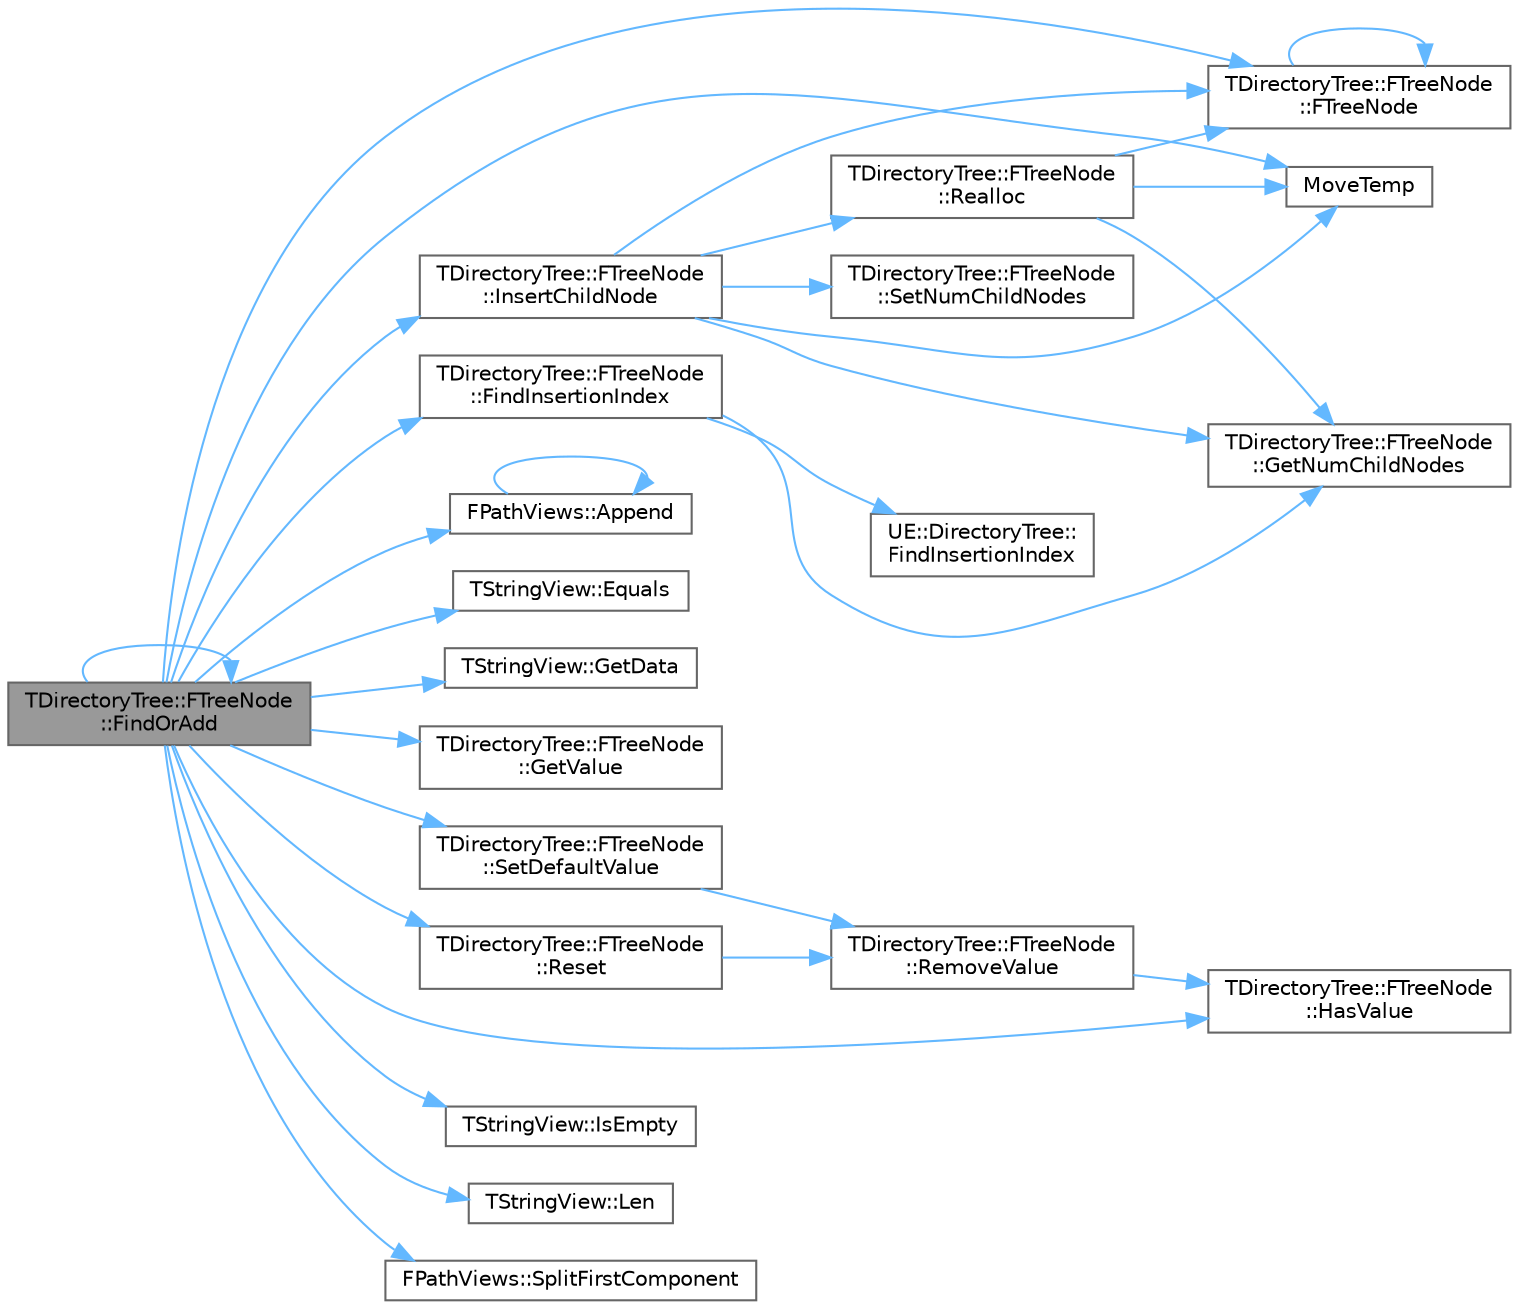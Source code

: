 digraph "TDirectoryTree::FTreeNode::FindOrAdd"
{
 // INTERACTIVE_SVG=YES
 // LATEX_PDF_SIZE
  bgcolor="transparent";
  edge [fontname=Helvetica,fontsize=10,labelfontname=Helvetica,labelfontsize=10];
  node [fontname=Helvetica,fontsize=10,shape=box,height=0.2,width=0.4];
  rankdir="LR";
  Node1 [id="Node000001",label="TDirectoryTree::FTreeNode\l::FindOrAdd",height=0.2,width=0.4,color="gray40", fillcolor="grey60", style="filled", fontcolor="black",tooltip="Recursively search the node's subtree to find the given relative directory name, adding nodes for the..."];
  Node1 -> Node2 [id="edge1_Node000001_Node000002",color="steelblue1",style="solid",tooltip=" "];
  Node2 [id="Node000002",label="TDirectoryTree::FTreeNode\l::FTreeNode",height=0.2,width=0.4,color="grey40", fillcolor="white", style="filled",URL="$d0/d19/structTDirectoryTree_1_1FTreeNode.html#a66c81a56788c4727614eb395cf98da0f",tooltip=" "];
  Node2 -> Node2 [id="edge2_Node000002_Node000002",color="steelblue1",style="solid",tooltip=" "];
  Node1 -> Node3 [id="edge3_Node000001_Node000003",color="steelblue1",style="solid",tooltip=" "];
  Node3 [id="Node000003",label="FPathViews::Append",height=0.2,width=0.4,color="grey40", fillcolor="white", style="filled",URL="$d2/dbc/classFPathViews.html#acba4c24881ea9e0188a80f6b434eb3d3",tooltip="Appends each suffix argument to the path in the builder and ensures that there is a separator between..."];
  Node3 -> Node3 [id="edge4_Node000003_Node000003",color="steelblue1",style="solid",tooltip=" "];
  Node1 -> Node4 [id="edge5_Node000001_Node000004",color="steelblue1",style="solid",tooltip=" "];
  Node4 [id="Node000004",label="TStringView::Equals",height=0.2,width=0.4,color="grey40", fillcolor="white", style="filled",URL="$dd/dbe/classTStringView.html#a7d04cdc81158db7dd1a99bb77aa605e6",tooltip="Check whether this view is equivalent to a character range."];
  Node1 -> Node5 [id="edge6_Node000001_Node000005",color="steelblue1",style="solid",tooltip=" "];
  Node5 [id="Node000005",label="TDirectoryTree::FTreeNode\l::FindInsertionIndex",height=0.2,width=0.4,color="grey40", fillcolor="white", style="filled",URL="$d0/d19/structTDirectoryTree_1_1FTreeNode.html#a7e827418b760dcd228f7de2fbebcd3d9",tooltip="Search the sorted ChildNode RelPaths for the given FirstPathComponent, which must be only a single pa..."];
  Node5 -> Node6 [id="edge7_Node000005_Node000006",color="steelblue1",style="solid",tooltip=" "];
  Node6 [id="Node000006",label="UE::DirectoryTree::\lFindInsertionIndex",height=0.2,width=0.4,color="grey40", fillcolor="white", style="filled",URL="$d9/d0b/namespaceUE_1_1DirectoryTree.html#a06aba12cf666bd94054598ec6d1d3cac",tooltip=" "];
  Node5 -> Node7 [id="edge8_Node000005_Node000007",color="steelblue1",style="solid",tooltip=" "];
  Node7 [id="Node000007",label="TDirectoryTree::FTreeNode\l::GetNumChildNodes",height=0.2,width=0.4,color="grey40", fillcolor="white", style="filled",URL="$d0/d19/structTDirectoryTree_1_1FTreeNode.html#acdee77930e99f5bda99afa5b76b994f5",tooltip=" "];
  Node1 -> Node1 [id="edge9_Node000001_Node000001",color="steelblue1",style="solid",tooltip=" "];
  Node1 -> Node8 [id="edge10_Node000001_Node000008",color="steelblue1",style="solid",tooltip=" "];
  Node8 [id="Node000008",label="TStringView::GetData",height=0.2,width=0.4,color="grey40", fillcolor="white", style="filled",URL="$dd/dbe/classTStringView.html#acb71a5702c35615fcc42a439c04c9e1e",tooltip="Returns a pointer to the start of the view."];
  Node1 -> Node9 [id="edge11_Node000001_Node000009",color="steelblue1",style="solid",tooltip=" "];
  Node9 [id="Node000009",label="TDirectoryTree::FTreeNode\l::GetValue",height=0.2,width=0.4,color="grey40", fillcolor="white", style="filled",URL="$d0/d19/structTDirectoryTree_1_1FTreeNode.html#a71f2bd6140fe9d4989ef7081c8a2c906",tooltip="Get a reference to the node's Value."];
  Node1 -> Node10 [id="edge12_Node000001_Node000010",color="steelblue1",style="solid",tooltip=" "];
  Node10 [id="Node000010",label="TDirectoryTree::FTreeNode\l::HasValue",height=0.2,width=0.4,color="grey40", fillcolor="white", style="filled",URL="$d0/d19/structTDirectoryTree_1_1FTreeNode.html#a4a8660ccedf2136fdf8c35f35eeff5d7",tooltip="Report whether the node has a value, which is equivalent to the node's path existing in the Directory..."];
  Node1 -> Node11 [id="edge13_Node000001_Node000011",color="steelblue1",style="solid",tooltip=" "];
  Node11 [id="Node000011",label="TDirectoryTree::FTreeNode\l::InsertChildNode",height=0.2,width=0.4,color="grey40", fillcolor="white", style="filled",URL="$d0/d19/structTDirectoryTree_1_1FTreeNode.html#a768045476f49769b75875e903545f7c7",tooltip="Insert the given RelPath and ChildNode at the given index; must be the index from FindInsertionIndex."];
  Node11 -> Node2 [id="edge14_Node000011_Node000002",color="steelblue1",style="solid",tooltip=" "];
  Node11 -> Node7 [id="edge15_Node000011_Node000007",color="steelblue1",style="solid",tooltip=" "];
  Node11 -> Node12 [id="edge16_Node000011_Node000012",color="steelblue1",style="solid",tooltip=" "];
  Node12 [id="Node000012",label="MoveTemp",height=0.2,width=0.4,color="grey40", fillcolor="white", style="filled",URL="$d4/d24/UnrealTemplate_8h.html#ad5e6c049aeb9c9115fec514ba581dbb6",tooltip="MoveTemp will cast a reference to an rvalue reference."];
  Node11 -> Node13 [id="edge17_Node000011_Node000013",color="steelblue1",style="solid",tooltip=" "];
  Node13 [id="Node000013",label="TDirectoryTree::FTreeNode\l::Realloc",height=0.2,width=0.4,color="grey40", fillcolor="white", style="filled",URL="$d0/d19/structTDirectoryTree_1_1FTreeNode.html#a4defe6a022c25a091ca9161db6b54dc5",tooltip="Reallocate the NumChildNodes arrays to match the given new capacity."];
  Node13 -> Node2 [id="edge18_Node000013_Node000002",color="steelblue1",style="solid",tooltip=" "];
  Node13 -> Node7 [id="edge19_Node000013_Node000007",color="steelblue1",style="solid",tooltip=" "];
  Node13 -> Node12 [id="edge20_Node000013_Node000012",color="steelblue1",style="solid",tooltip=" "];
  Node11 -> Node14 [id="edge21_Node000011_Node000014",color="steelblue1",style="solid",tooltip=" "];
  Node14 [id="Node000014",label="TDirectoryTree::FTreeNode\l::SetNumChildNodes",height=0.2,width=0.4,color="grey40", fillcolor="white", style="filled",URL="$d0/d19/structTDirectoryTree_1_1FTreeNode.html#a8bb888aa6d0b9b2bfa0136144406e89d",tooltip=" "];
  Node1 -> Node15 [id="edge22_Node000001_Node000015",color="steelblue1",style="solid",tooltip=" "];
  Node15 [id="Node000015",label="TStringView::IsEmpty",height=0.2,width=0.4,color="grey40", fillcolor="white", style="filled",URL="$dd/dbe/classTStringView.html#a5e42baca1302aa14effca3421d04f51c",tooltip="Returns whether the string view is empty."];
  Node1 -> Node16 [id="edge23_Node000001_Node000016",color="steelblue1",style="solid",tooltip=" "];
  Node16 [id="Node000016",label="TStringView::Len",height=0.2,width=0.4,color="grey40", fillcolor="white", style="filled",URL="$dd/dbe/classTStringView.html#a8f3b939311670e0c216cf7dcd3b63787",tooltip="Returns the length of the string view."];
  Node1 -> Node12 [id="edge24_Node000001_Node000012",color="steelblue1",style="solid",tooltip=" "];
  Node1 -> Node17 [id="edge25_Node000001_Node000017",color="steelblue1",style="solid",tooltip=" "];
  Node17 [id="Node000017",label="TDirectoryTree::FTreeNode\l::Reset",height=0.2,width=0.4,color="grey40", fillcolor="white", style="filled",URL="$d0/d19/structTDirectoryTree_1_1FTreeNode.html#a8ea9cbc31bc02e3b90731af030ac6cdd",tooltip="Remove Value and ChildNodes, return state to default-constructed state."];
  Node17 -> Node18 [id="edge26_Node000017_Node000018",color="steelblue1",style="solid",tooltip=" "];
  Node18 [id="Node000018",label="TDirectoryTree::FTreeNode\l::RemoveValue",height=0.2,width=0.4,color="grey40", fillcolor="white", style="filled",URL="$d0/d19/structTDirectoryTree_1_1FTreeNode.html#aae3c36c623a442b500fcd9b117e56363",tooltip="Set HasValue=false, and destruct any existing old value."];
  Node18 -> Node10 [id="edge27_Node000018_Node000010",color="steelblue1",style="solid",tooltip=" "];
  Node1 -> Node19 [id="edge28_Node000001_Node000019",color="steelblue1",style="solid",tooltip=" "];
  Node19 [id="Node000019",label="TDirectoryTree::FTreeNode\l::SetDefaultValue",height=0.2,width=0.4,color="grey40", fillcolor="white", style="filled",URL="$d0/d19/structTDirectoryTree_1_1FTreeNode.html#a62158a2c2dea6a367f565c991c4a1d6c",tooltip="Set HasValue=true, and default-construct the node's value, after destructing any existing old value."];
  Node19 -> Node18 [id="edge29_Node000019_Node000018",color="steelblue1",style="solid",tooltip=" "];
  Node1 -> Node20 [id="edge30_Node000001_Node000020",color="steelblue1",style="solid",tooltip=" "];
  Node20 [id="Node000020",label="FPathViews::SplitFirstComponent",height=0.2,width=0.4,color="grey40", fillcolor="white", style="filled",URL="$d2/dbc/classFPathViews.html#add2e23e30957c3890c26f0a1eafd6684",tooltip="Split the given absolute or relative path into its topmost directory and the relative path from that ..."];
}

